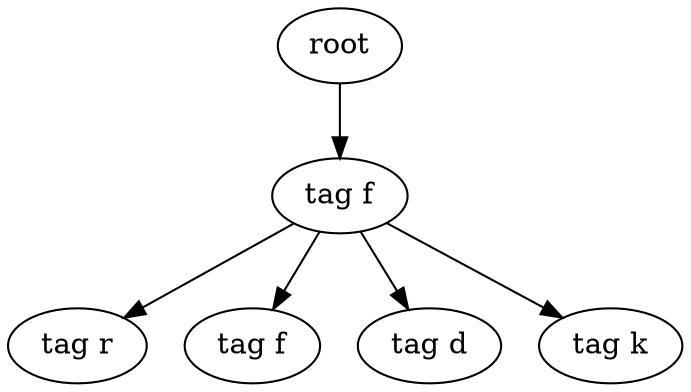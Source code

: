 digraph Tree{
0[label="root"];
0->00
00[label="tag f"];
00->000
000[label="tag r"];
00->001
001[label="tag f"];
00->002
002[label="tag d"];
00->003
003[label="tag k"];
}
